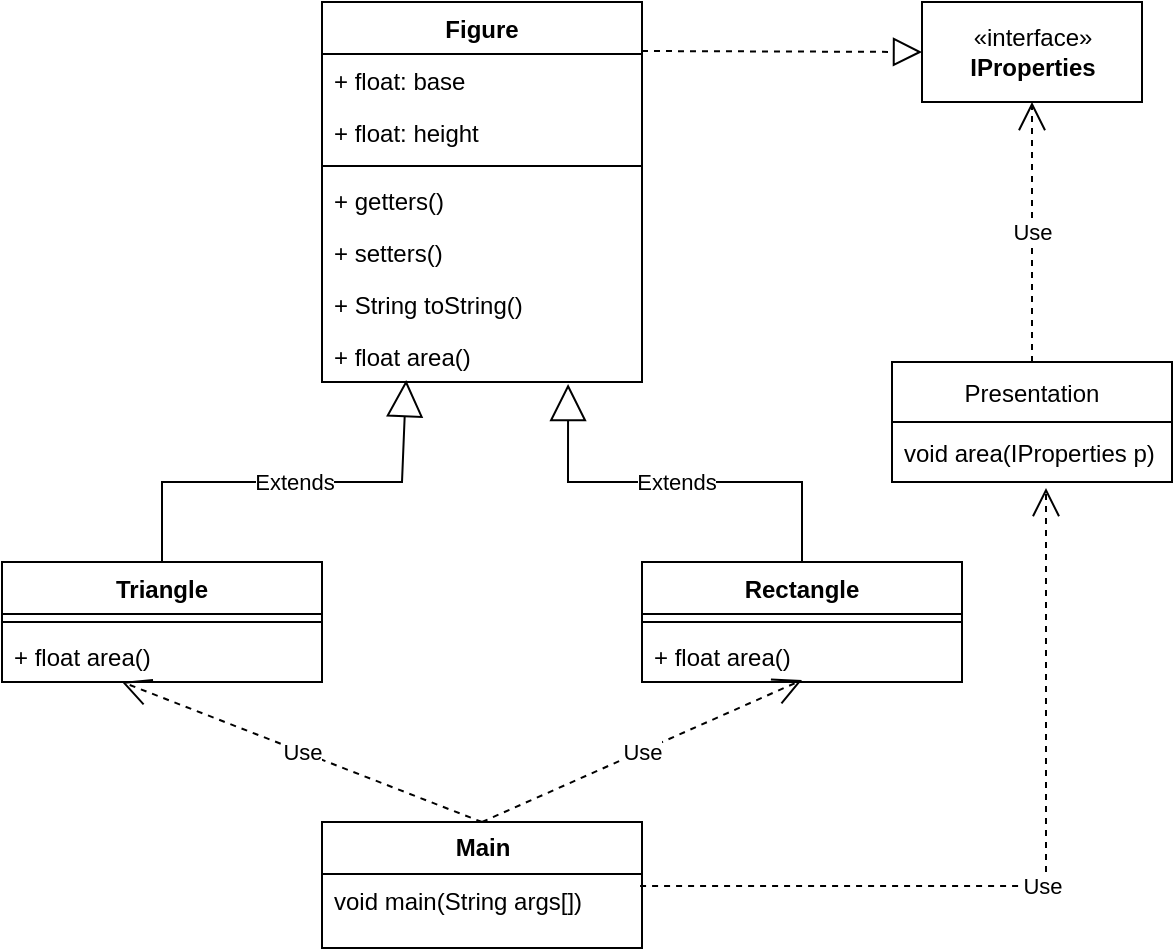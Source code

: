 <mxfile version="16.2.6" type="device"><diagram id="maU8FCv7IBhdK9ZI8doa" name="Page-1"><mxGraphModel dx="1422" dy="737" grid="0" gridSize="10" guides="0" tooltips="1" connect="1" arrows="1" fold="1" page="1" pageScale="1" pageWidth="1169" pageHeight="827" math="0" shadow="0"><root><mxCell id="0"/><mxCell id="1" parent="0"/><mxCell id="lnATHIWWbkSsmiqsSJ1N-1" value="Figure" style="swimlane;fontStyle=1;align=center;verticalAlign=top;childLayout=stackLayout;horizontal=1;startSize=26;horizontalStack=0;resizeParent=1;resizeParentMax=0;resizeLast=0;collapsible=1;marginBottom=0;" vertex="1" parent="1"><mxGeometry x="454" y="228" width="160" height="190" as="geometry"/></mxCell><mxCell id="lnATHIWWbkSsmiqsSJ1N-2" value="+ float: base" style="text;strokeColor=none;fillColor=none;align=left;verticalAlign=top;spacingLeft=4;spacingRight=4;overflow=hidden;rotatable=0;points=[[0,0.5],[1,0.5]];portConstraint=eastwest;" vertex="1" parent="lnATHIWWbkSsmiqsSJ1N-1"><mxGeometry y="26" width="160" height="26" as="geometry"/></mxCell><mxCell id="lnATHIWWbkSsmiqsSJ1N-5" value="+ float: height" style="text;strokeColor=none;fillColor=none;align=left;verticalAlign=top;spacingLeft=4;spacingRight=4;overflow=hidden;rotatable=0;points=[[0,0.5],[1,0.5]];portConstraint=eastwest;" vertex="1" parent="lnATHIWWbkSsmiqsSJ1N-1"><mxGeometry y="52" width="160" height="26" as="geometry"/></mxCell><mxCell id="lnATHIWWbkSsmiqsSJ1N-3" value="" style="line;strokeWidth=1;fillColor=none;align=left;verticalAlign=middle;spacingTop=-1;spacingLeft=3;spacingRight=3;rotatable=0;labelPosition=right;points=[];portConstraint=eastwest;" vertex="1" parent="lnATHIWWbkSsmiqsSJ1N-1"><mxGeometry y="78" width="160" height="8" as="geometry"/></mxCell><mxCell id="lnATHIWWbkSsmiqsSJ1N-4" value="+ getters()" style="text;strokeColor=none;fillColor=none;align=left;verticalAlign=top;spacingLeft=4;spacingRight=4;overflow=hidden;rotatable=0;points=[[0,0.5],[1,0.5]];portConstraint=eastwest;" vertex="1" parent="lnATHIWWbkSsmiqsSJ1N-1"><mxGeometry y="86" width="160" height="26" as="geometry"/></mxCell><mxCell id="lnATHIWWbkSsmiqsSJ1N-6" value="+ setters()" style="text;strokeColor=none;fillColor=none;align=left;verticalAlign=top;spacingLeft=4;spacingRight=4;overflow=hidden;rotatable=0;points=[[0,0.5],[1,0.5]];portConstraint=eastwest;" vertex="1" parent="lnATHIWWbkSsmiqsSJ1N-1"><mxGeometry y="112" width="160" height="26" as="geometry"/></mxCell><mxCell id="lnATHIWWbkSsmiqsSJ1N-7" value="+ String toString()" style="text;strokeColor=none;fillColor=none;align=left;verticalAlign=top;spacingLeft=4;spacingRight=4;overflow=hidden;rotatable=0;points=[[0,0.5],[1,0.5]];portConstraint=eastwest;" vertex="1" parent="lnATHIWWbkSsmiqsSJ1N-1"><mxGeometry y="138" width="160" height="26" as="geometry"/></mxCell><mxCell id="lnATHIWWbkSsmiqsSJ1N-8" value="+ float area()" style="text;strokeColor=none;fillColor=none;align=left;verticalAlign=top;spacingLeft=4;spacingRight=4;overflow=hidden;rotatable=0;points=[[0,0.5],[1,0.5]];portConstraint=eastwest;" vertex="1" parent="lnATHIWWbkSsmiqsSJ1N-1"><mxGeometry y="164" width="160" height="26" as="geometry"/></mxCell><mxCell id="lnATHIWWbkSsmiqsSJ1N-9" value="Triangle" style="swimlane;fontStyle=1;align=center;verticalAlign=top;childLayout=stackLayout;horizontal=1;startSize=26;horizontalStack=0;resizeParent=1;resizeParentMax=0;resizeLast=0;collapsible=1;marginBottom=0;" vertex="1" parent="1"><mxGeometry x="294" y="508" width="160" height="60" as="geometry"/></mxCell><mxCell id="lnATHIWWbkSsmiqsSJ1N-11" value="" style="line;strokeWidth=1;fillColor=none;align=left;verticalAlign=middle;spacingTop=-1;spacingLeft=3;spacingRight=3;rotatable=0;labelPosition=right;points=[];portConstraint=eastwest;" vertex="1" parent="lnATHIWWbkSsmiqsSJ1N-9"><mxGeometry y="26" width="160" height="8" as="geometry"/></mxCell><mxCell id="lnATHIWWbkSsmiqsSJ1N-12" value="+ float area()" style="text;strokeColor=none;fillColor=none;align=left;verticalAlign=top;spacingLeft=4;spacingRight=4;overflow=hidden;rotatable=0;points=[[0,0.5],[1,0.5]];portConstraint=eastwest;" vertex="1" parent="lnATHIWWbkSsmiqsSJ1N-9"><mxGeometry y="34" width="160" height="26" as="geometry"/></mxCell><mxCell id="lnATHIWWbkSsmiqsSJ1N-13" value="Rectangle" style="swimlane;fontStyle=1;align=center;verticalAlign=top;childLayout=stackLayout;horizontal=1;startSize=26;horizontalStack=0;resizeParent=1;resizeParentMax=0;resizeLast=0;collapsible=1;marginBottom=0;" vertex="1" parent="1"><mxGeometry x="614" y="508" width="160" height="60" as="geometry"/></mxCell><mxCell id="lnATHIWWbkSsmiqsSJ1N-15" value="" style="line;strokeWidth=1;fillColor=none;align=left;verticalAlign=middle;spacingTop=-1;spacingLeft=3;spacingRight=3;rotatable=0;labelPosition=right;points=[];portConstraint=eastwest;" vertex="1" parent="lnATHIWWbkSsmiqsSJ1N-13"><mxGeometry y="26" width="160" height="8" as="geometry"/></mxCell><mxCell id="lnATHIWWbkSsmiqsSJ1N-16" value="+ float area()" style="text;strokeColor=none;fillColor=none;align=left;verticalAlign=top;spacingLeft=4;spacingRight=4;overflow=hidden;rotatable=0;points=[[0,0.5],[1,0.5]];portConstraint=eastwest;" vertex="1" parent="lnATHIWWbkSsmiqsSJ1N-13"><mxGeometry y="34" width="160" height="26" as="geometry"/></mxCell><mxCell id="lnATHIWWbkSsmiqsSJ1N-19" value="Extends" style="endArrow=block;endSize=16;endFill=0;html=1;rounded=0;exitX=0.5;exitY=0;exitDx=0;exitDy=0;entryX=0.263;entryY=0.962;entryDx=0;entryDy=0;entryPerimeter=0;" edge="1" parent="1" source="lnATHIWWbkSsmiqsSJ1N-9" target="lnATHIWWbkSsmiqsSJ1N-8"><mxGeometry width="160" relative="1" as="geometry"><mxPoint x="464" y="598" as="sourcePoint"/><mxPoint x="624" y="598" as="targetPoint"/><Array as="points"><mxPoint x="374" y="468"/><mxPoint x="494" y="468"/></Array></mxGeometry></mxCell><mxCell id="lnATHIWWbkSsmiqsSJ1N-20" value="Extends" style="endArrow=block;endSize=16;endFill=0;html=1;rounded=0;entryX=0.769;entryY=1.038;entryDx=0;entryDy=0;entryPerimeter=0;exitX=0.5;exitY=0;exitDx=0;exitDy=0;" edge="1" parent="1" source="lnATHIWWbkSsmiqsSJ1N-13" target="lnATHIWWbkSsmiqsSJ1N-8"><mxGeometry width="160" relative="1" as="geometry"><mxPoint x="464" y="598" as="sourcePoint"/><mxPoint x="624" y="598" as="targetPoint"/><Array as="points"><mxPoint x="694" y="468"/><mxPoint x="577" y="468"/></Array></mxGeometry></mxCell><mxCell id="lnATHIWWbkSsmiqsSJ1N-21" value="«interface»&lt;br&gt;&lt;b&gt;IProperties&lt;/b&gt;" style="html=1;" vertex="1" parent="1"><mxGeometry x="754" y="228" width="110" height="50" as="geometry"/></mxCell><mxCell id="lnATHIWWbkSsmiqsSJ1N-22" value="" style="endArrow=block;dashed=1;endFill=0;endSize=12;html=1;rounded=0;entryX=0;entryY=0.5;entryDx=0;entryDy=0;" edge="1" parent="1" target="lnATHIWWbkSsmiqsSJ1N-21"><mxGeometry width="160" relative="1" as="geometry"><mxPoint x="614" y="252.5" as="sourcePoint"/><mxPoint x="774" y="252.5" as="targetPoint"/></mxGeometry></mxCell><mxCell id="lnATHIWWbkSsmiqsSJ1N-24" value="Presentation" style="swimlane;fontStyle=0;childLayout=stackLayout;horizontal=1;startSize=30;horizontalStack=0;resizeParent=1;resizeParentMax=0;resizeLast=0;collapsible=1;marginBottom=0;" vertex="1" parent="1"><mxGeometry x="739" y="408" width="140" height="60" as="geometry"/></mxCell><mxCell id="lnATHIWWbkSsmiqsSJ1N-25" value="void area(IProperties p)" style="text;strokeColor=none;fillColor=none;align=left;verticalAlign=middle;spacingLeft=4;spacingRight=4;overflow=hidden;points=[[0,0.5],[1,0.5]];portConstraint=eastwest;rotatable=0;" vertex="1" parent="lnATHIWWbkSsmiqsSJ1N-24"><mxGeometry y="30" width="140" height="30" as="geometry"/></mxCell><mxCell id="lnATHIWWbkSsmiqsSJ1N-26" value="Use" style="endArrow=open;endSize=12;dashed=1;html=1;rounded=0;entryX=0.5;entryY=1;entryDx=0;entryDy=0;exitX=0.5;exitY=0;exitDx=0;exitDy=0;" edge="1" parent="1" source="lnATHIWWbkSsmiqsSJ1N-24" target="lnATHIWWbkSsmiqsSJ1N-21"><mxGeometry width="160" relative="1" as="geometry"><mxPoint x="464" y="598" as="sourcePoint"/><mxPoint x="624" y="598" as="targetPoint"/></mxGeometry></mxCell><mxCell id="lnATHIWWbkSsmiqsSJ1N-27" value="&lt;font face=&quot;Helvetica&quot; size=&quot;1&quot;&gt;&lt;b style=&quot;font-size: 12px&quot;&gt;Main&lt;/b&gt;&lt;/font&gt;" style="swimlane;html=1;fontStyle=0;childLayout=stackLayout;horizontal=1;startSize=26;fillColor=none;horizontalStack=0;resizeParent=1;resizeLast=0;collapsible=1;marginBottom=0;swimlaneFillColor=#ffffff;rounded=0;shadow=0;comic=0;labelBackgroundColor=none;strokeWidth=1;fontFamily=Verdana;fontSize=10;align=center;" vertex="1" parent="1"><mxGeometry x="454" y="638" width="160" height="63" as="geometry"/></mxCell><mxCell id="lnATHIWWbkSsmiqsSJ1N-28" value="void main(String args[])" style="text;html=1;strokeColor=none;fillColor=none;align=left;verticalAlign=top;spacingLeft=4;spacingRight=4;whiteSpace=wrap;overflow=hidden;rotatable=0;points=[[0,0.5],[1,0.5]];portConstraint=eastwest;" vertex="1" parent="lnATHIWWbkSsmiqsSJ1N-27"><mxGeometry y="26" width="160" height="26" as="geometry"/></mxCell><mxCell id="lnATHIWWbkSsmiqsSJ1N-29" value="Use" style="endArrow=open;endSize=12;dashed=1;html=1;rounded=0;entryX=0.55;entryY=1.1;entryDx=0;entryDy=0;entryPerimeter=0;exitX=0.994;exitY=0.231;exitDx=0;exitDy=0;exitPerimeter=0;" edge="1" parent="1" source="lnATHIWWbkSsmiqsSJ1N-28" target="lnATHIWWbkSsmiqsSJ1N-25"><mxGeometry width="160" relative="1" as="geometry"><mxPoint x="584" y="608" as="sourcePoint"/><mxPoint x="744" y="608" as="targetPoint"/><Array as="points"><mxPoint x="816" y="670"/></Array></mxGeometry></mxCell><mxCell id="lnATHIWWbkSsmiqsSJ1N-30" value="Use" style="endArrow=open;endSize=12;dashed=1;html=1;rounded=0;entryX=0.5;entryY=0.962;entryDx=0;entryDy=0;entryPerimeter=0;exitX=0.5;exitY=0;exitDx=0;exitDy=0;" edge="1" parent="1" source="lnATHIWWbkSsmiqsSJ1N-27" target="lnATHIWWbkSsmiqsSJ1N-16"><mxGeometry width="160" relative="1" as="geometry"><mxPoint x="584" y="608" as="sourcePoint"/><mxPoint x="744" y="608" as="targetPoint"/></mxGeometry></mxCell><mxCell id="lnATHIWWbkSsmiqsSJ1N-31" value="Use" style="endArrow=open;endSize=12;dashed=1;html=1;rounded=0;entryX=0.375;entryY=1;entryDx=0;entryDy=0;entryPerimeter=0;exitX=0.5;exitY=0;exitDx=0;exitDy=0;" edge="1" parent="1" source="lnATHIWWbkSsmiqsSJ1N-27" target="lnATHIWWbkSsmiqsSJ1N-12"><mxGeometry width="160" relative="1" as="geometry"><mxPoint x="584" y="608" as="sourcePoint"/><mxPoint x="744" y="608" as="targetPoint"/></mxGeometry></mxCell></root></mxGraphModel></diagram></mxfile>